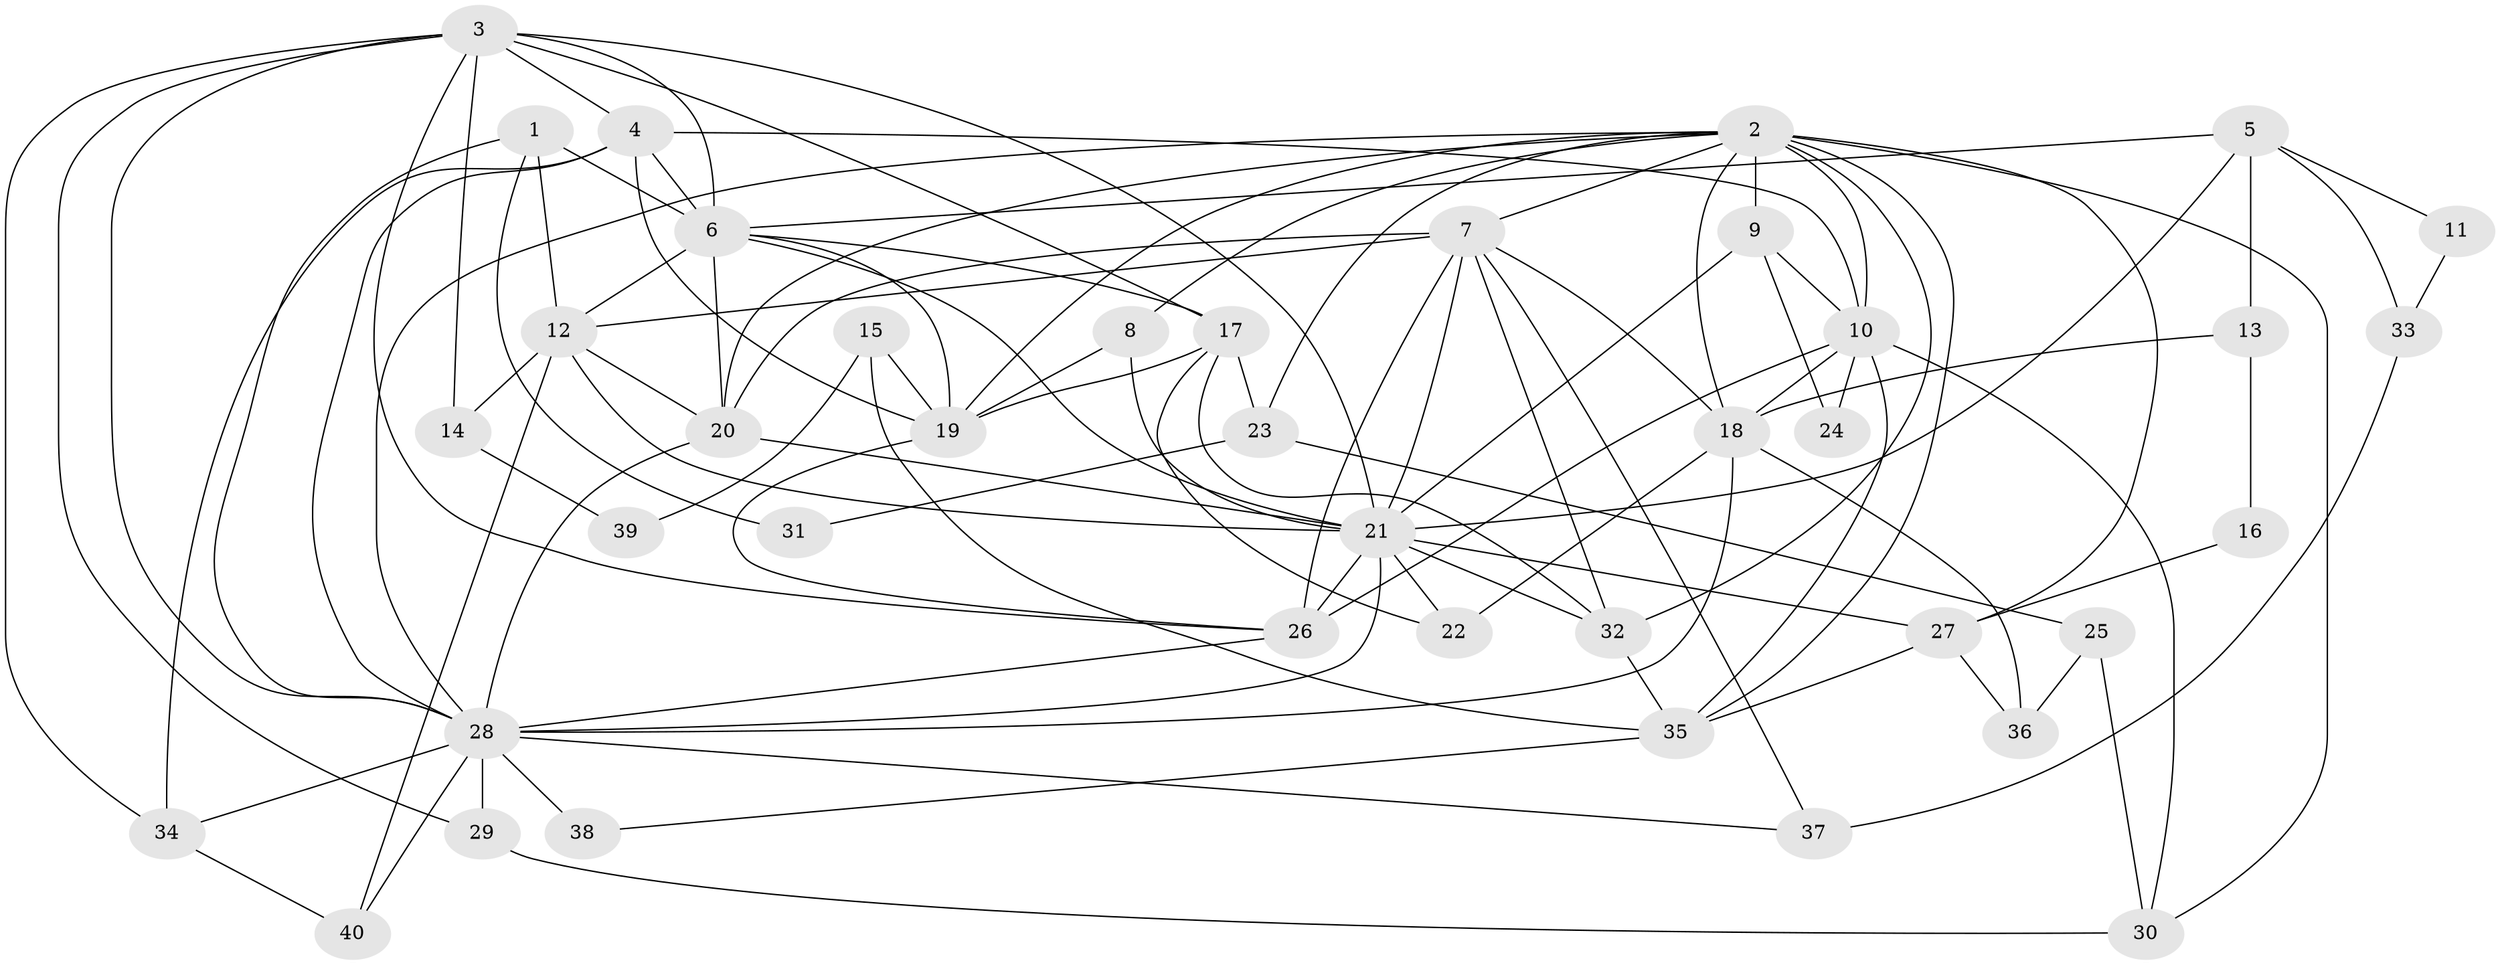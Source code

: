// original degree distribution, {5: 0.2125, 3: 0.325, 7: 0.025, 4: 0.225, 6: 0.075, 2: 0.1125, 8: 0.0125, 9: 0.0125}
// Generated by graph-tools (version 1.1) at 2025/36/03/09/25 02:36:16]
// undirected, 40 vertices, 102 edges
graph export_dot {
graph [start="1"]
  node [color=gray90,style=filled];
  1;
  2;
  3;
  4;
  5;
  6;
  7;
  8;
  9;
  10;
  11;
  12;
  13;
  14;
  15;
  16;
  17;
  18;
  19;
  20;
  21;
  22;
  23;
  24;
  25;
  26;
  27;
  28;
  29;
  30;
  31;
  32;
  33;
  34;
  35;
  36;
  37;
  38;
  39;
  40;
  1 -- 6 [weight=1.0];
  1 -- 12 [weight=2.0];
  1 -- 28 [weight=1.0];
  1 -- 31 [weight=1.0];
  2 -- 7 [weight=1.0];
  2 -- 8 [weight=1.0];
  2 -- 9 [weight=2.0];
  2 -- 10 [weight=2.0];
  2 -- 18 [weight=1.0];
  2 -- 19 [weight=1.0];
  2 -- 20 [weight=1.0];
  2 -- 23 [weight=1.0];
  2 -- 27 [weight=1.0];
  2 -- 28 [weight=1.0];
  2 -- 30 [weight=1.0];
  2 -- 32 [weight=1.0];
  2 -- 35 [weight=1.0];
  3 -- 4 [weight=1.0];
  3 -- 6 [weight=1.0];
  3 -- 14 [weight=1.0];
  3 -- 17 [weight=2.0];
  3 -- 21 [weight=1.0];
  3 -- 26 [weight=1.0];
  3 -- 28 [weight=1.0];
  3 -- 29 [weight=1.0];
  3 -- 34 [weight=1.0];
  4 -- 6 [weight=1.0];
  4 -- 10 [weight=2.0];
  4 -- 19 [weight=1.0];
  4 -- 28 [weight=1.0];
  4 -- 34 [weight=1.0];
  5 -- 6 [weight=1.0];
  5 -- 11 [weight=1.0];
  5 -- 13 [weight=1.0];
  5 -- 21 [weight=1.0];
  5 -- 33 [weight=1.0];
  6 -- 12 [weight=1.0];
  6 -- 17 [weight=1.0];
  6 -- 19 [weight=1.0];
  6 -- 20 [weight=1.0];
  6 -- 21 [weight=1.0];
  7 -- 12 [weight=2.0];
  7 -- 18 [weight=1.0];
  7 -- 20 [weight=1.0];
  7 -- 21 [weight=1.0];
  7 -- 26 [weight=1.0];
  7 -- 32 [weight=1.0];
  7 -- 37 [weight=1.0];
  8 -- 19 [weight=1.0];
  8 -- 21 [weight=1.0];
  9 -- 10 [weight=1.0];
  9 -- 21 [weight=1.0];
  9 -- 24 [weight=1.0];
  10 -- 18 [weight=1.0];
  10 -- 24 [weight=1.0];
  10 -- 26 [weight=2.0];
  10 -- 30 [weight=1.0];
  10 -- 35 [weight=1.0];
  11 -- 33 [weight=1.0];
  12 -- 14 [weight=1.0];
  12 -- 20 [weight=1.0];
  12 -- 21 [weight=1.0];
  12 -- 40 [weight=1.0];
  13 -- 16 [weight=1.0];
  13 -- 18 [weight=1.0];
  14 -- 39 [weight=1.0];
  15 -- 19 [weight=1.0];
  15 -- 35 [weight=1.0];
  15 -- 39 [weight=1.0];
  16 -- 27 [weight=1.0];
  17 -- 19 [weight=1.0];
  17 -- 22 [weight=1.0];
  17 -- 23 [weight=1.0];
  17 -- 32 [weight=1.0];
  18 -- 22 [weight=1.0];
  18 -- 28 [weight=1.0];
  18 -- 36 [weight=1.0];
  19 -- 26 [weight=1.0];
  20 -- 21 [weight=1.0];
  20 -- 28 [weight=1.0];
  21 -- 22 [weight=1.0];
  21 -- 26 [weight=2.0];
  21 -- 27 [weight=1.0];
  21 -- 28 [weight=1.0];
  21 -- 32 [weight=1.0];
  23 -- 25 [weight=1.0];
  23 -- 31 [weight=1.0];
  25 -- 30 [weight=1.0];
  25 -- 36 [weight=1.0];
  26 -- 28 [weight=1.0];
  27 -- 35 [weight=1.0];
  27 -- 36 [weight=1.0];
  28 -- 29 [weight=1.0];
  28 -- 34 [weight=1.0];
  28 -- 37 [weight=1.0];
  28 -- 38 [weight=2.0];
  28 -- 40 [weight=1.0];
  29 -- 30 [weight=1.0];
  32 -- 35 [weight=1.0];
  33 -- 37 [weight=1.0];
  34 -- 40 [weight=1.0];
  35 -- 38 [weight=1.0];
}
